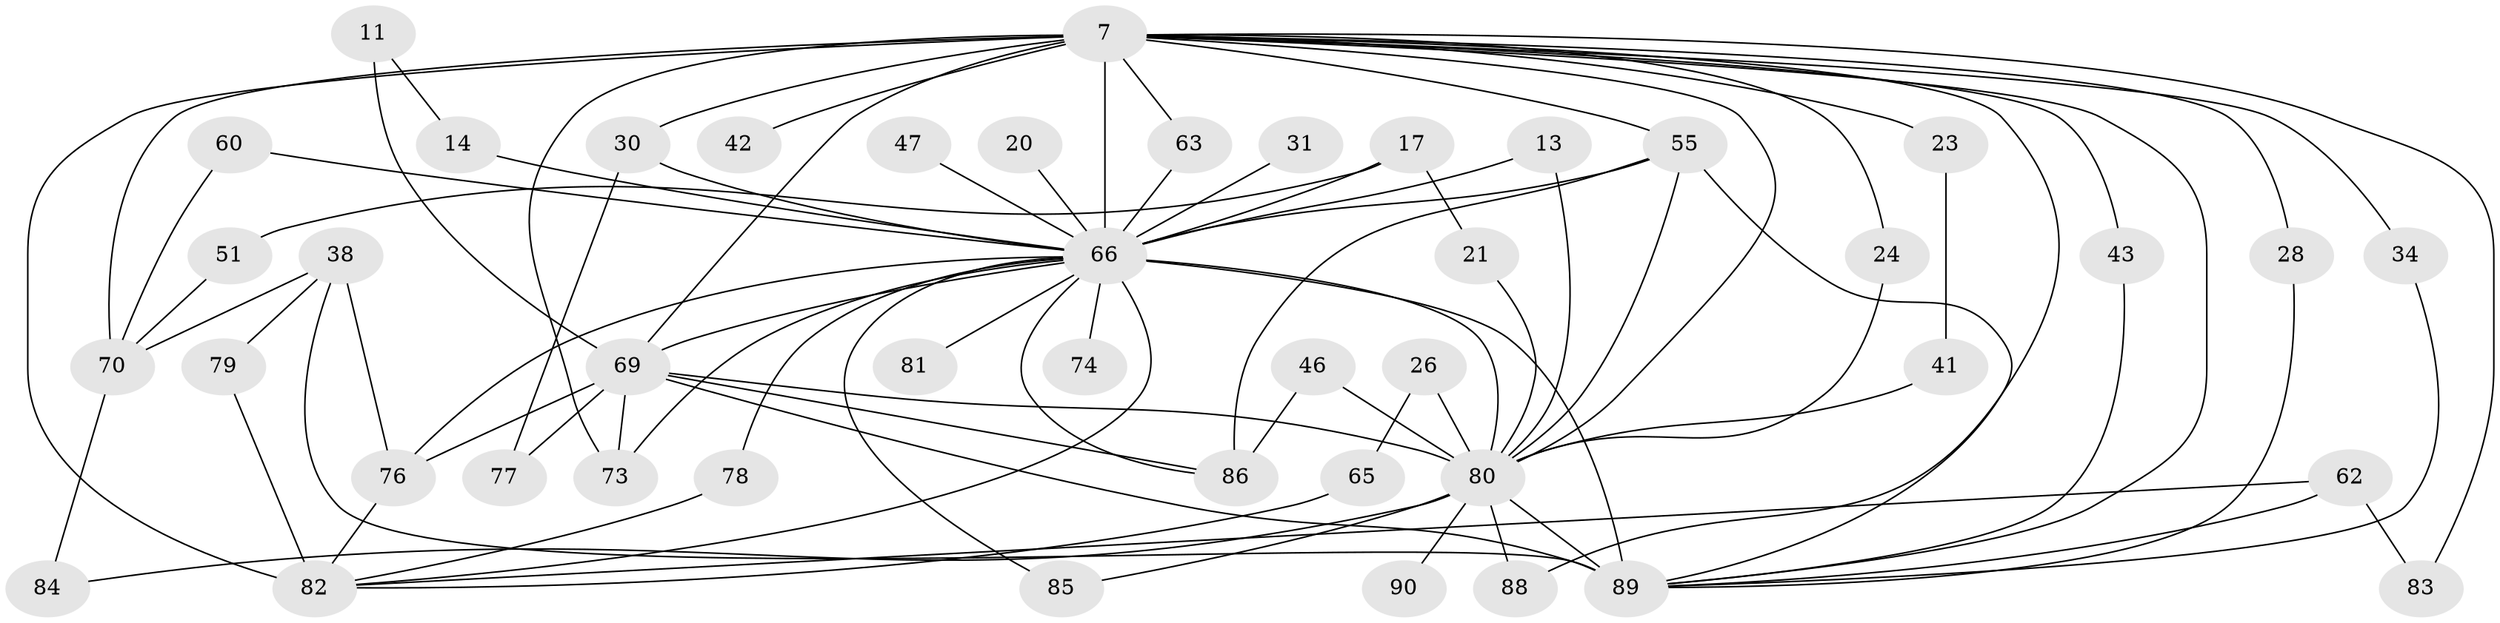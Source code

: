 // original degree distribution, {16: 0.03333333333333333, 12: 0.011111111111111112, 23: 0.011111111111111112, 19: 0.011111111111111112, 25: 0.011111111111111112, 21: 0.011111111111111112, 20: 0.011111111111111112, 27: 0.011111111111111112, 3: 0.18888888888888888, 6: 0.011111111111111112, 2: 0.5333333333333333, 4: 0.1111111111111111, 5: 0.03333333333333333, 7: 0.011111111111111112}
// Generated by graph-tools (version 1.1) at 2025/44/03/09/25 04:44:37]
// undirected, 45 vertices, 84 edges
graph export_dot {
graph [start="1"]
  node [color=gray90,style=filled];
  7 [super="+6"];
  11;
  13;
  14;
  17;
  20;
  21;
  23;
  24;
  26;
  28;
  30 [super="+29"];
  31;
  34;
  38 [super="+12"];
  41;
  42;
  43;
  46;
  47;
  51;
  55 [super="+32+45+52"];
  60;
  62 [super="+16"];
  63;
  65;
  66 [super="+50+59+10"];
  69 [super="+15+58"];
  70 [super="+49"];
  73 [super="+25+64"];
  74;
  76 [super="+75"];
  77;
  78;
  79;
  80 [super="+57+61+9"];
  81;
  82 [super="+18+54+48"];
  83 [super="+72"];
  84;
  85;
  86 [super="+68+39"];
  88;
  89 [super="+71+87+44"];
  90;
  7 -- 23 [weight=2];
  7 -- 42 [weight=2];
  7 -- 43;
  7 -- 73 [weight=3];
  7 -- 88;
  7 -- 69 [weight=6];
  7 -- 70 [weight=3];
  7 -- 82 [weight=4];
  7 -- 24;
  7 -- 28;
  7 -- 34;
  7 -- 63;
  7 -- 30;
  7 -- 66 [weight=7];
  7 -- 80 [weight=5];
  7 -- 83;
  7 -- 55;
  7 -- 89 [weight=2];
  11 -- 14;
  11 -- 69 [weight=2];
  13 -- 80;
  13 -- 66;
  14 -- 66;
  17 -- 21;
  17 -- 51;
  17 -- 66 [weight=2];
  20 -- 66 [weight=2];
  21 -- 80;
  23 -- 41;
  24 -- 80;
  26 -- 65;
  26 -- 80 [weight=2];
  28 -- 89;
  30 -- 77;
  30 -- 66 [weight=2];
  31 -- 66 [weight=2];
  34 -- 89;
  38 -- 79;
  38 -- 70;
  38 -- 76;
  38 -- 89 [weight=2];
  41 -- 80;
  43 -- 89;
  46 -- 80;
  46 -- 86;
  47 -- 66;
  51 -- 70;
  55 -- 80 [weight=2];
  55 -- 66;
  55 -- 86;
  55 -- 89 [weight=2];
  60 -- 70;
  60 -- 66;
  62 -- 83;
  62 -- 82;
  62 -- 89 [weight=2];
  63 -- 66;
  65 -- 82;
  66 -- 69 [weight=11];
  66 -- 80 [weight=8];
  66 -- 73;
  66 -- 74 [weight=2];
  66 -- 78;
  66 -- 81 [weight=2];
  66 -- 82;
  66 -- 85;
  66 -- 89 [weight=7];
  66 -- 86;
  66 -- 76;
  69 -- 73;
  69 -- 76;
  69 -- 77;
  69 -- 80 [weight=5];
  69 -- 86 [weight=2];
  69 -- 89 [weight=2];
  70 -- 84;
  76 -- 82;
  78 -- 82;
  79 -- 82;
  80 -- 84;
  80 -- 85;
  80 -- 88;
  80 -- 90 [weight=2];
  80 -- 89 [weight=3];
}
